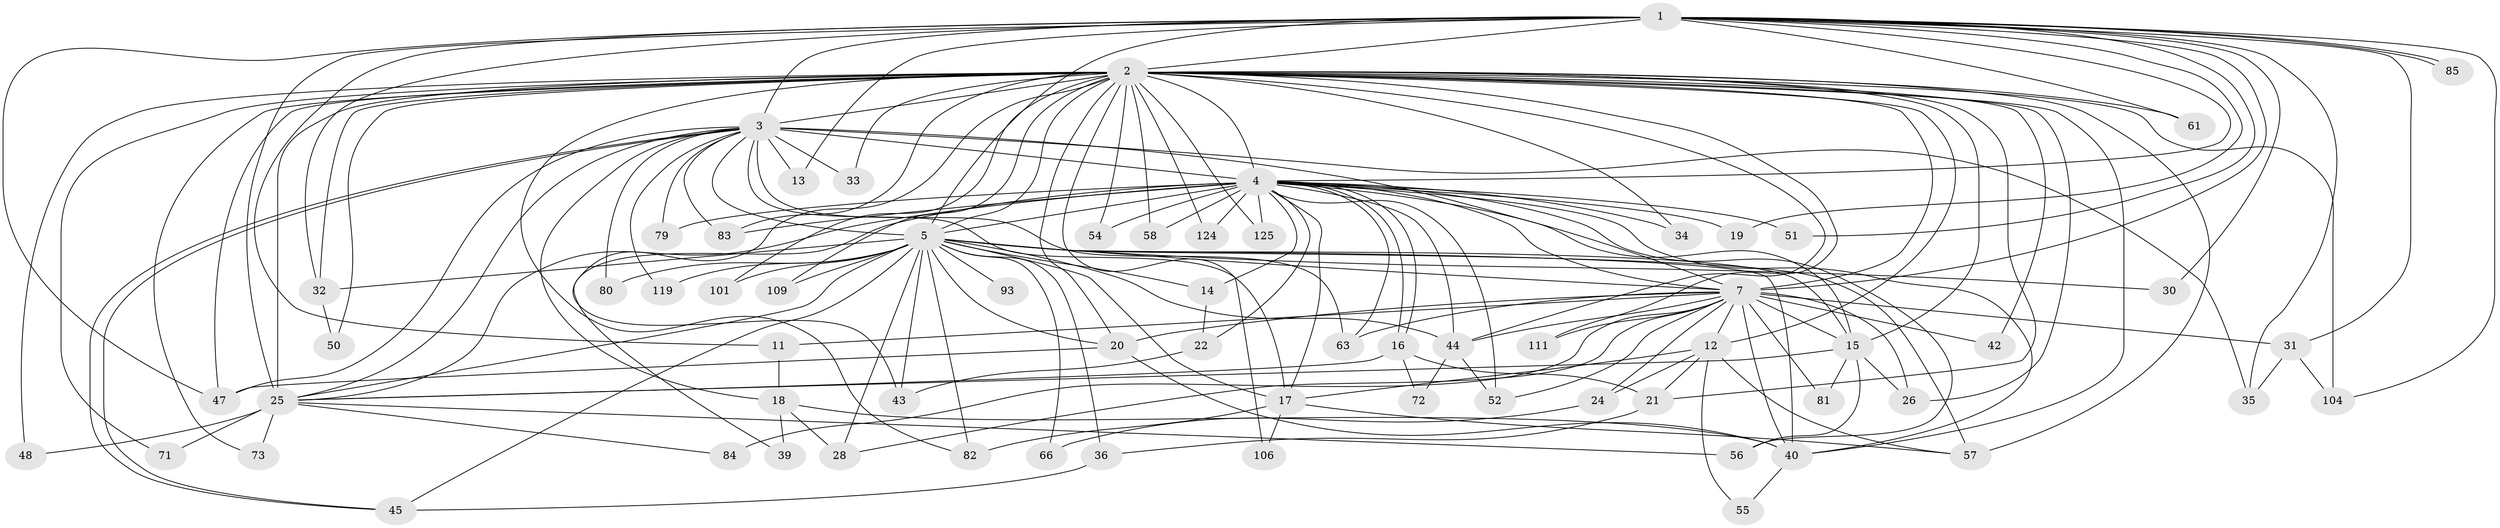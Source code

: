 // original degree distribution, {25: 0.014925373134328358, 26: 0.007462686567164179, 29: 0.007462686567164179, 20: 0.007462686567164179, 17: 0.007462686567164179, 28: 0.007462686567164179, 35: 0.007462686567164179, 23: 0.007462686567164179, 15: 0.007462686567164179, 3: 0.208955223880597, 7: 0.022388059701492536, 2: 0.5597014925373134, 5: 0.05970149253731343, 4: 0.05970149253731343, 10: 0.007462686567164179, 6: 0.007462686567164179}
// Generated by graph-tools (version 1.1) at 2025/14/03/09/25 04:14:19]
// undirected, 67 vertices, 170 edges
graph export_dot {
graph [start="1"]
  node [color=gray90,style=filled];
  1 [super="+37"];
  2 [super="+8"];
  3 [super="+76+53+69"];
  4 [super="+6"];
  5 [super="+38+9"];
  7 [super="+23"];
  11;
  12;
  13;
  14;
  15 [super="+94+68"];
  16 [super="+118"];
  17 [super="+70+91"];
  18 [super="+75"];
  19;
  20 [super="+98+121"];
  21;
  22;
  24 [super="+113"];
  25 [super="+99+131+29+96+100+78"];
  26 [super="+89+90"];
  28;
  30;
  31 [super="+130"];
  32 [super="+128+59"];
  33;
  34;
  35;
  36 [super="+116"];
  39;
  40 [super="+64+114+95"];
  42;
  43 [super="+103"];
  44 [super="+46"];
  45 [super="+97"];
  47 [super="+67+126+49"];
  48;
  50;
  51;
  52;
  54;
  55;
  56;
  57 [super="+112+134"];
  58 [super="+120"];
  61 [super="+74"];
  63 [super="+108"];
  66;
  71;
  72;
  73;
  79;
  80;
  81;
  82 [super="+92"];
  83 [super="+122"];
  84;
  85;
  93;
  101;
  104 [super="+123+105"];
  106;
  109;
  111;
  119;
  124;
  125;
  1 -- 2 [weight=4];
  1 -- 3;
  1 -- 4 [weight=2];
  1 -- 5 [weight=3];
  1 -- 7 [weight=2];
  1 -- 11;
  1 -- 13;
  1 -- 19;
  1 -- 30;
  1 -- 31;
  1 -- 32;
  1 -- 35;
  1 -- 61;
  1 -- 85;
  1 -- 85;
  1 -- 104;
  1 -- 25;
  1 -- 47;
  1 -- 51;
  2 -- 3 [weight=3];
  2 -- 4 [weight=6];
  2 -- 5 [weight=7];
  2 -- 7 [weight=3];
  2 -- 33;
  2 -- 42;
  2 -- 58 [weight=2];
  2 -- 71;
  2 -- 106;
  2 -- 109;
  2 -- 104 [weight=2];
  2 -- 25 [weight=7];
  2 -- 20;
  2 -- 82;
  2 -- 26 [weight=2];
  2 -- 44 [weight=2];
  2 -- 12;
  2 -- 15;
  2 -- 21;
  2 -- 32 [weight=2];
  2 -- 34;
  2 -- 40;
  2 -- 43;
  2 -- 47 [weight=2];
  2 -- 48;
  2 -- 50;
  2 -- 54;
  2 -- 57;
  2 -- 61 [weight=2];
  2 -- 73;
  2 -- 83;
  2 -- 101;
  2 -- 111;
  2 -- 124;
  2 -- 125;
  3 -- 4 [weight=4];
  3 -- 5 [weight=2];
  3 -- 7 [weight=2];
  3 -- 13;
  3 -- 17;
  3 -- 18;
  3 -- 25;
  3 -- 33;
  3 -- 35;
  3 -- 45;
  3 -- 45;
  3 -- 79;
  3 -- 80;
  3 -- 119;
  3 -- 63;
  3 -- 83;
  3 -- 47;
  4 -- 5 [weight=6];
  4 -- 7 [weight=2];
  4 -- 14;
  4 -- 16;
  4 -- 16;
  4 -- 22;
  4 -- 34;
  4 -- 39;
  4 -- 51;
  4 -- 54;
  4 -- 56;
  4 -- 63;
  4 -- 79;
  4 -- 83;
  4 -- 124;
  4 -- 58;
  4 -- 40 [weight=2];
  4 -- 25;
  4 -- 15;
  4 -- 44;
  4 -- 19;
  4 -- 52;
  4 -- 125;
  4 -- 17;
  5 -- 7 [weight=2];
  5 -- 17;
  5 -- 20;
  5 -- 30;
  5 -- 32;
  5 -- 80;
  5 -- 82;
  5 -- 101;
  5 -- 109;
  5 -- 25;
  5 -- 66;
  5 -- 14;
  5 -- 15;
  5 -- 28;
  5 -- 93;
  5 -- 36;
  5 -- 43;
  5 -- 44;
  5 -- 45;
  5 -- 119;
  5 -- 57;
  5 -- 40;
  7 -- 11;
  7 -- 12;
  7 -- 15 [weight=2];
  7 -- 20;
  7 -- 24 [weight=2];
  7 -- 26;
  7 -- 28;
  7 -- 31;
  7 -- 42;
  7 -- 44;
  7 -- 52;
  7 -- 63;
  7 -- 81;
  7 -- 84;
  7 -- 111;
  7 -- 40;
  11 -- 18;
  12 -- 21;
  12 -- 24;
  12 -- 55;
  12 -- 57;
  12 -- 17;
  14 -- 22;
  15 -- 26;
  15 -- 81;
  15 -- 56;
  15 -- 25;
  16 -- 72;
  16 -- 21;
  16 -- 25;
  17 -- 82;
  17 -- 106;
  17 -- 57;
  18 -- 39;
  18 -- 40;
  18 -- 28;
  20 -- 47;
  20 -- 40;
  21 -- 36;
  22 -- 43;
  24 -- 66;
  25 -- 56;
  25 -- 71;
  25 -- 73;
  25 -- 84;
  25 -- 48;
  31 -- 104;
  31 -- 35;
  32 -- 50;
  36 -- 45;
  40 -- 55;
  44 -- 52;
  44 -- 72;
}

